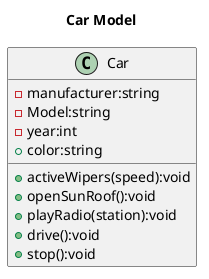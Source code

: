 @startuml
title Car Model
class Car{
    -manufacturer:string
    -Model:string
    -year:int
    +color:string
    +activeWipers(speed):void
    +openSunRoof():void
    +playRadio(station):void
    +drive():void
    +stop():void

}
@enduml